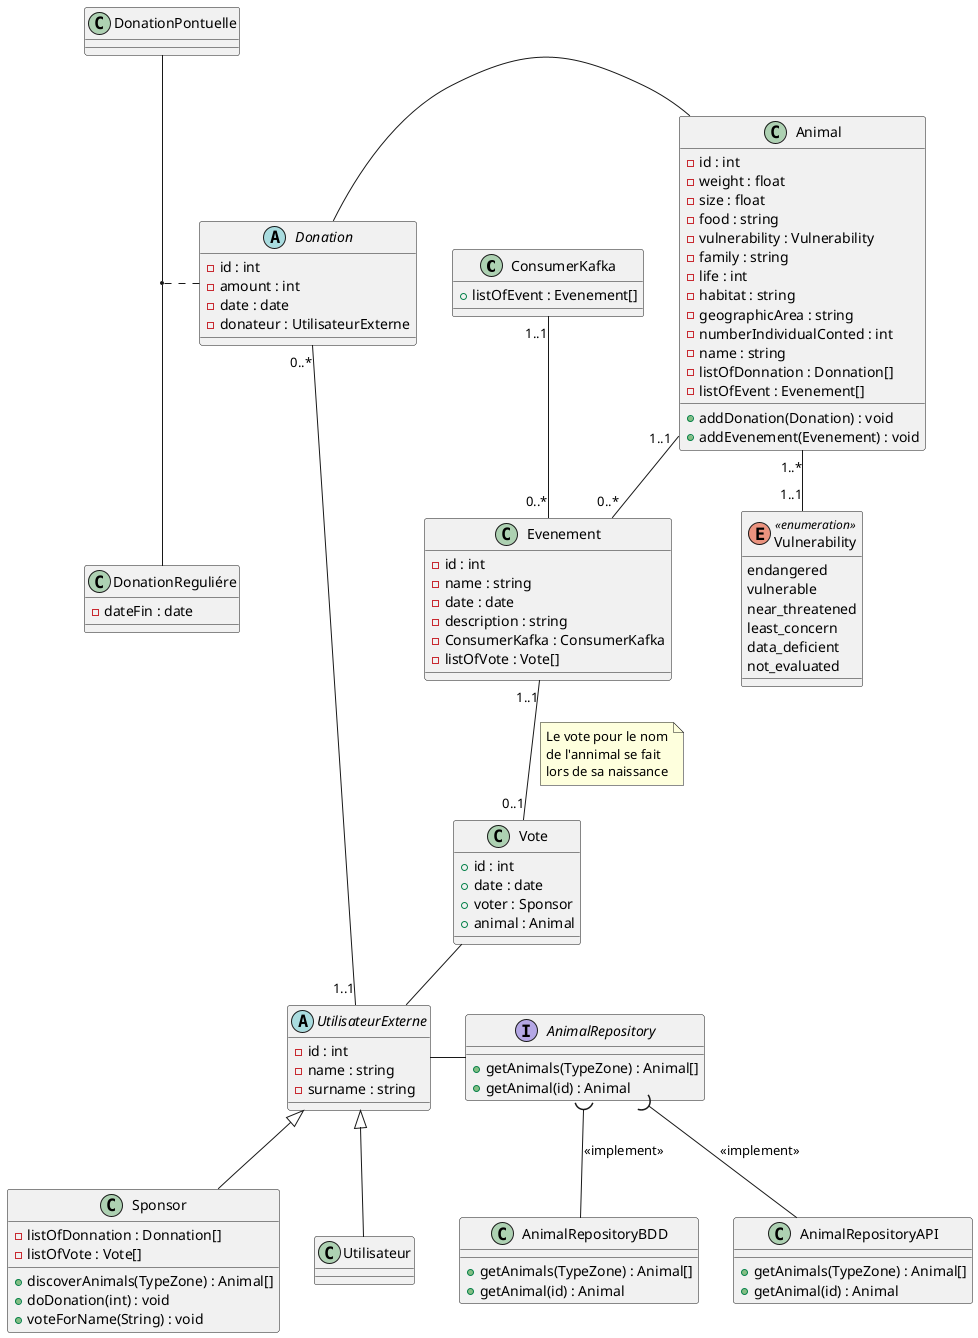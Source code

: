 @startuml

class  ConsumerKafka{
  + listOfEvent : Evenement[]
}

abstract UtilisateurExterne{
  - id : int
  - name : string
  - surname : string
}

class Sponsor{
  - listOfDonnation : Donnation[]
  - listOfVote : Vote[]
  + discoverAnimals(TypeZone) : Animal[]
  + doDonation(int) : void
  + voteForName(String) : void
}

class Utilisateur{}

abstract Donation{
  - id : int
  - amount : int
  - date : date
  - donateur : UtilisateurExterne
}

class DonationReguliére{
  - dateFin : date
}

class DonationPontuelle{
}

class Evenement{
  - id : int
  - name : string
  - date : date
  - description : string
  - ConsumerKafka : ConsumerKafka
  - listOfVote : Vote[]
}
class Vote{
  + id : int
  + date : date
  + voter : Sponsor
  + animal : Animal
}



class Animal{
    - id : int
    - weight : float
    - size : float
    - food : string
    - vulnerability : Vulnerability
    - family : string
    - life : int
    - habitat : string
    - geographicArea : string
    - numberIndividualConted : int
    - name : string
    - listOfDonnation : Donnation[]
    - listOfEvent : Evenement[]
    + addDonation(Donation) : void
    + addEvenement(Evenement) : void
}


enum Vulnerability <<enumeration>> {
  endangered
  vulnerable
  near_threatened
  least_concern
  data_deficient
  not_evaluated
}


interface AnimalRepository{
  + getAnimals(TypeZone) : Animal[]
  + getAnimal(id) : Animal
}

class AnimalRepositoryBDD{
  + getAnimals(TypeZone) : Animal[]
  + getAnimal(id) : Animal
}

class AnimalRepositoryAPI{
  + getAnimals(TypeZone) : Animal[]
  + getAnimal(id) : Animal
}

Animal "1..*" -- "1..1" Vulnerability

Donation -right- Animal
Donation "0..*" -- "1..1" UtilisateurExterne

AnimalRepositoryAPI -up-( AnimalRepository : <<implement>>

AnimalRepositoryBDD -up-( AnimalRepository : <<implement>>

AnimalRepository -left- UtilisateurExterne

'AnimalRepository "1..*" -- "1..*" Animal

(DonationPontuelle, DonationReguliére) .. Donation

class Sponsor extends UtilisateurExterne
class Utilisateur extends UtilisateurExterne


ConsumerKafka "1..1" -- "0..*" Evenement
Animal "1..1" -- "0..*" Evenement

Evenement "1..1" -- "0..1" Vote
note on link
Le vote pour le nom
de l'annimal se fait
lors de sa naissance
end note

Vote -- UtilisateurExterne

@enduml
